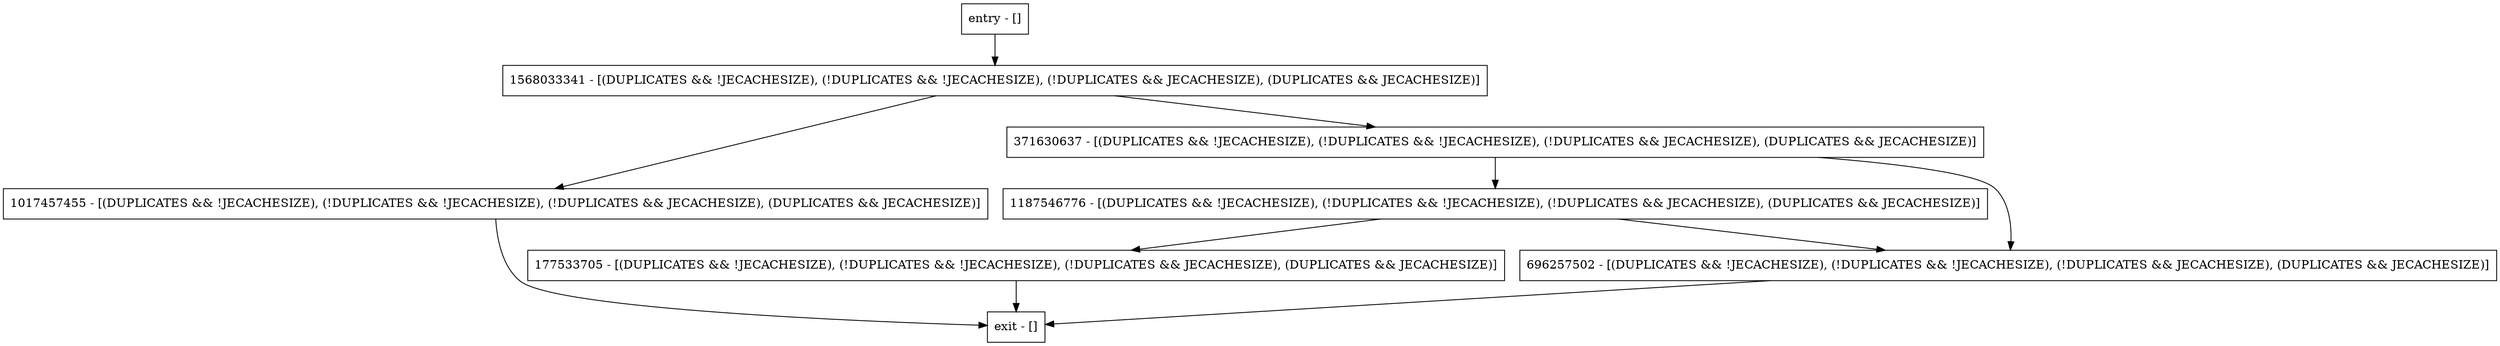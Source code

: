 digraph rootExists {
node [shape=record];
177533705 [label="177533705 - [(DUPLICATES && !JECACHESIZE), (!DUPLICATES && !JECACHESIZE), (!DUPLICATES && JECACHESIZE), (DUPLICATES && JECACHESIZE)]"];
entry [label="entry - []"];
exit [label="exit - []"];
1568033341 [label="1568033341 - [(DUPLICATES && !JECACHESIZE), (!DUPLICATES && !JECACHESIZE), (!DUPLICATES && JECACHESIZE), (DUPLICATES && JECACHESIZE)]"];
1017457455 [label="1017457455 - [(DUPLICATES && !JECACHESIZE), (!DUPLICATES && !JECACHESIZE), (!DUPLICATES && JECACHESIZE), (DUPLICATES && JECACHESIZE)]"];
1187546776 [label="1187546776 - [(DUPLICATES && !JECACHESIZE), (!DUPLICATES && !JECACHESIZE), (!DUPLICATES && JECACHESIZE), (DUPLICATES && JECACHESIZE)]"];
371630637 [label="371630637 - [(DUPLICATES && !JECACHESIZE), (!DUPLICATES && !JECACHESIZE), (!DUPLICATES && JECACHESIZE), (DUPLICATES && JECACHESIZE)]"];
696257502 [label="696257502 - [(DUPLICATES && !JECACHESIZE), (!DUPLICATES && !JECACHESIZE), (!DUPLICATES && JECACHESIZE), (DUPLICATES && JECACHESIZE)]"];
entry;
exit;
177533705 -> exit;
entry -> 1568033341;
1568033341 -> 1017457455;
1568033341 -> 371630637;
1017457455 -> exit;
1187546776 -> 177533705;
1187546776 -> 696257502;
371630637 -> 1187546776;
371630637 -> 696257502;
696257502 -> exit;
}
